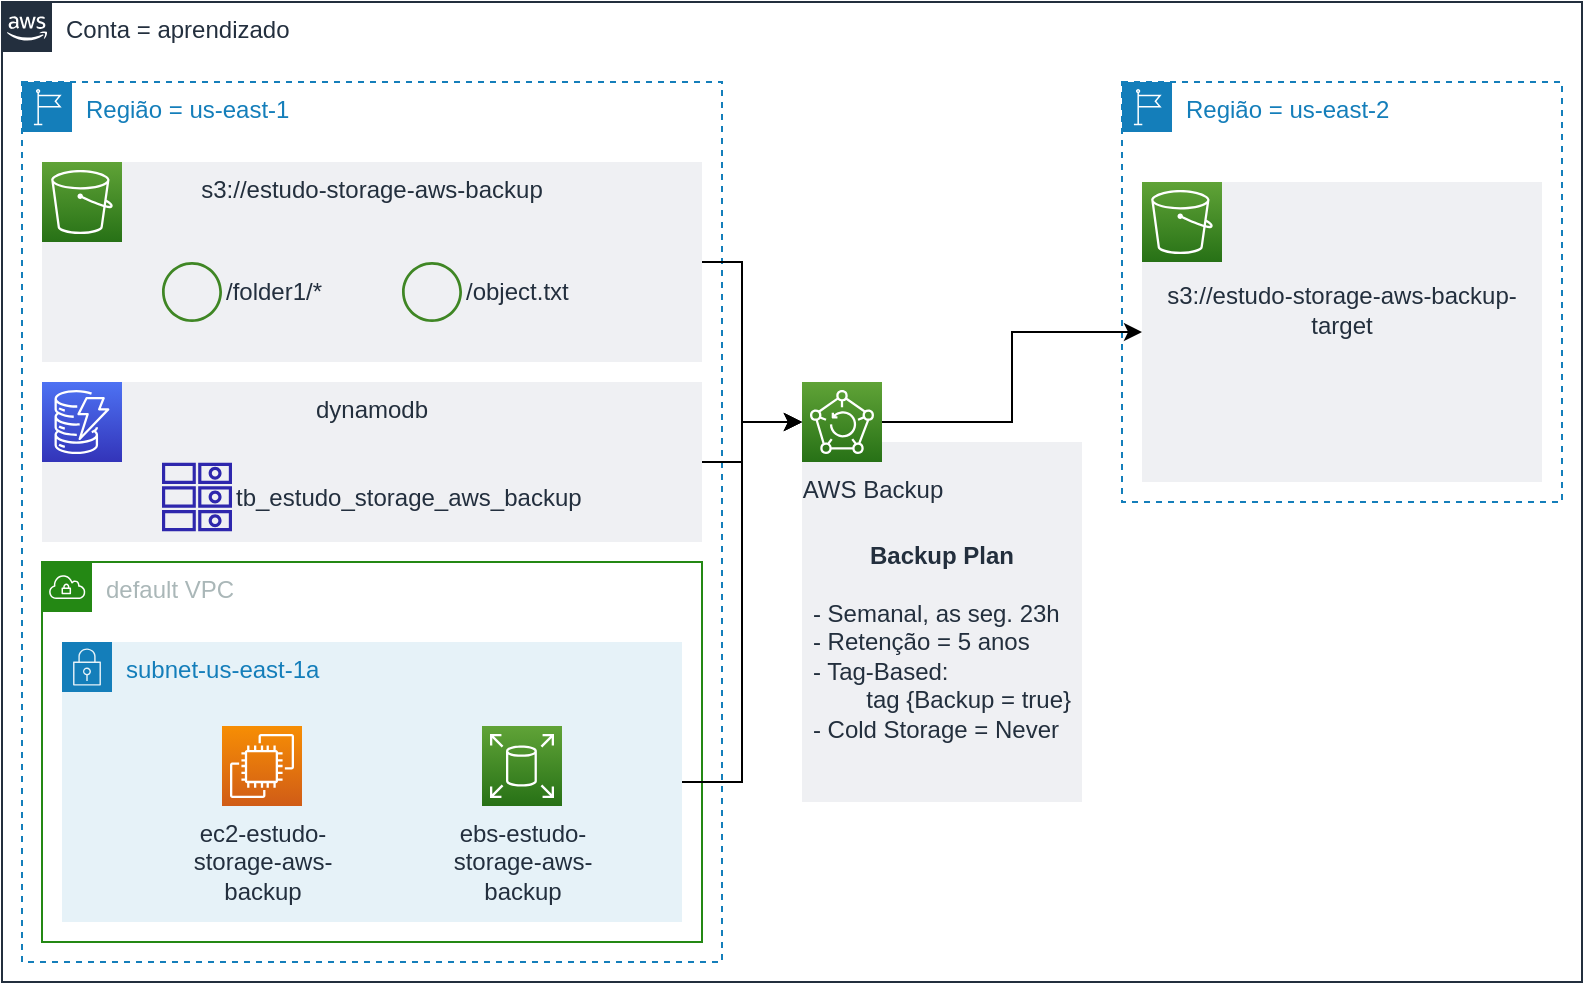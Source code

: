 <mxfile version="21.2.8" type="device">
  <diagram name="Página-1" id="EPKARBnT5kNXInfJXEND">
    <mxGraphModel dx="880" dy="524" grid="1" gridSize="10" guides="1" tooltips="1" connect="1" arrows="1" fold="1" page="1" pageScale="1" pageWidth="827" pageHeight="1169" math="0" shadow="0">
      <root>
        <mxCell id="0" />
        <mxCell id="1" parent="0" />
        <mxCell id="W5AhPbFirdYE660B4pMs-1" value="Conta = aprendizado" style="points=[[0,0],[0.25,0],[0.5,0],[0.75,0],[1,0],[1,0.25],[1,0.5],[1,0.75],[1,1],[0.75,1],[0.5,1],[0.25,1],[0,1],[0,0.75],[0,0.5],[0,0.25]];outlineConnect=0;gradientColor=none;html=1;whiteSpace=wrap;fontSize=12;fontStyle=0;container=1;pointerEvents=0;collapsible=0;recursiveResize=0;shape=mxgraph.aws4.group;grIcon=mxgraph.aws4.group_aws_cloud_alt;strokeColor=#232F3E;fillColor=none;verticalAlign=top;align=left;spacingLeft=30;fontColor=#232F3E;dashed=0;" vertex="1" parent="1">
          <mxGeometry x="10" y="10" width="790" height="490" as="geometry" />
        </mxCell>
        <mxCell id="W5AhPbFirdYE660B4pMs-2" value="Região = us-east-1" style="points=[[0,0],[0.25,0],[0.5,0],[0.75,0],[1,0],[1,0.25],[1,0.5],[1,0.75],[1,1],[0.75,1],[0.5,1],[0.25,1],[0,1],[0,0.75],[0,0.5],[0,0.25]];outlineConnect=0;gradientColor=none;html=1;whiteSpace=wrap;fontSize=12;fontStyle=0;container=1;pointerEvents=0;collapsible=0;recursiveResize=0;shape=mxgraph.aws4.group;grIcon=mxgraph.aws4.group_region;strokeColor=#147EBA;fillColor=none;verticalAlign=top;align=left;spacingLeft=30;fontColor=#147EBA;dashed=1;" vertex="1" parent="W5AhPbFirdYE660B4pMs-1">
          <mxGeometry x="10" y="40" width="350" height="440" as="geometry" />
        </mxCell>
        <mxCell id="W5AhPbFirdYE660B4pMs-4" value="s3://estudo-storage-aws-backup" style="fillColor=#EFF0F3;strokeColor=none;dashed=0;verticalAlign=top;fontStyle=0;fontColor=#232F3D;whiteSpace=wrap;html=1;" vertex="1" parent="W5AhPbFirdYE660B4pMs-2">
          <mxGeometry x="10" y="40" width="330" height="100" as="geometry" />
        </mxCell>
        <mxCell id="W5AhPbFirdYE660B4pMs-3" value="" style="sketch=0;points=[[0,0,0],[0.25,0,0],[0.5,0,0],[0.75,0,0],[1,0,0],[0,1,0],[0.25,1,0],[0.5,1,0],[0.75,1,0],[1,1,0],[0,0.25,0],[0,0.5,0],[0,0.75,0],[1,0.25,0],[1,0.5,0],[1,0.75,0]];outlineConnect=0;fontColor=#232F3E;gradientColor=#60A337;gradientDirection=north;fillColor=#277116;strokeColor=#ffffff;dashed=0;verticalLabelPosition=bottom;verticalAlign=top;align=center;html=1;fontSize=12;fontStyle=0;aspect=fixed;shape=mxgraph.aws4.resourceIcon;resIcon=mxgraph.aws4.s3;" vertex="1" parent="W5AhPbFirdYE660B4pMs-2">
          <mxGeometry x="10" y="40" width="40" height="40" as="geometry" />
        </mxCell>
        <mxCell id="W5AhPbFirdYE660B4pMs-5" value="/folder1/*" style="sketch=0;outlineConnect=0;fontColor=#232F3E;gradientColor=none;fillColor=#3F8624;strokeColor=none;dashed=0;verticalLabelPosition=middle;verticalAlign=middle;align=left;html=1;fontSize=12;fontStyle=0;aspect=fixed;pointerEvents=1;shape=mxgraph.aws4.object;labelPosition=right;" vertex="1" parent="W5AhPbFirdYE660B4pMs-2">
          <mxGeometry x="70" y="90" width="30" height="30" as="geometry" />
        </mxCell>
        <mxCell id="W5AhPbFirdYE660B4pMs-6" value="/object.txt" style="sketch=0;outlineConnect=0;fontColor=#232F3E;gradientColor=none;fillColor=#3F8624;strokeColor=none;dashed=0;verticalLabelPosition=middle;verticalAlign=middle;align=left;html=1;fontSize=12;fontStyle=0;aspect=fixed;pointerEvents=1;shape=mxgraph.aws4.object;labelPosition=right;" vertex="1" parent="W5AhPbFirdYE660B4pMs-2">
          <mxGeometry x="190" y="90" width="30" height="30" as="geometry" />
        </mxCell>
        <mxCell id="W5AhPbFirdYE660B4pMs-15" value="dynamodb" style="fillColor=#EFF0F3;strokeColor=none;dashed=0;verticalAlign=top;fontStyle=0;fontColor=#232F3D;whiteSpace=wrap;html=1;" vertex="1" parent="W5AhPbFirdYE660B4pMs-2">
          <mxGeometry x="10" y="150" width="330" height="80" as="geometry" />
        </mxCell>
        <mxCell id="W5AhPbFirdYE660B4pMs-16" value="" style="sketch=0;points=[[0,0,0],[0.25,0,0],[0.5,0,0],[0.75,0,0],[1,0,0],[0,1,0],[0.25,1,0],[0.5,1,0],[0.75,1,0],[1,1,0],[0,0.25,0],[0,0.5,0],[0,0.75,0],[1,0.25,0],[1,0.5,0],[1,0.75,0]];outlineConnect=0;fontColor=#232F3E;gradientColor=#4D72F3;gradientDirection=north;fillColor=#3334B9;strokeColor=#ffffff;dashed=0;verticalLabelPosition=bottom;verticalAlign=top;align=center;html=1;fontSize=12;fontStyle=0;aspect=fixed;shape=mxgraph.aws4.resourceIcon;resIcon=mxgraph.aws4.dynamodb;" vertex="1" parent="W5AhPbFirdYE660B4pMs-2">
          <mxGeometry x="10" y="150" width="40" height="40" as="geometry" />
        </mxCell>
        <mxCell id="W5AhPbFirdYE660B4pMs-17" value="tb_estudo_storage_aws_backup" style="sketch=0;outlineConnect=0;fontColor=#232F3E;gradientColor=none;fillColor=#2E27AD;strokeColor=none;dashed=0;verticalLabelPosition=middle;verticalAlign=middle;align=left;html=1;fontSize=12;fontStyle=0;aspect=fixed;pointerEvents=1;shape=mxgraph.aws4.items;labelPosition=right;" vertex="1" parent="W5AhPbFirdYE660B4pMs-2">
          <mxGeometry x="70" y="190" width="35" height="35" as="geometry" />
        </mxCell>
        <mxCell id="W5AhPbFirdYE660B4pMs-19" value="default VPC" style="points=[[0,0],[0.25,0],[0.5,0],[0.75,0],[1,0],[1,0.25],[1,0.5],[1,0.75],[1,1],[0.75,1],[0.5,1],[0.25,1],[0,1],[0,0.75],[0,0.5],[0,0.25]];outlineConnect=0;gradientColor=none;html=1;whiteSpace=wrap;fontSize=12;fontStyle=0;container=1;pointerEvents=0;collapsible=0;recursiveResize=0;shape=mxgraph.aws4.group;grIcon=mxgraph.aws4.group_vpc;strokeColor=#248814;fillColor=none;verticalAlign=top;align=left;spacingLeft=30;fontColor=#AAB7B8;dashed=0;" vertex="1" parent="W5AhPbFirdYE660B4pMs-2">
          <mxGeometry x="10" y="240" width="330" height="190" as="geometry" />
        </mxCell>
        <mxCell id="W5AhPbFirdYE660B4pMs-20" value="subnet-us-east-1a" style="points=[[0,0],[0.25,0],[0.5,0],[0.75,0],[1,0],[1,0.25],[1,0.5],[1,0.75],[1,1],[0.75,1],[0.5,1],[0.25,1],[0,1],[0,0.75],[0,0.5],[0,0.25]];outlineConnect=0;gradientColor=none;html=1;whiteSpace=wrap;fontSize=12;fontStyle=0;container=1;pointerEvents=0;collapsible=0;recursiveResize=0;shape=mxgraph.aws4.group;grIcon=mxgraph.aws4.group_security_group;grStroke=0;strokeColor=#147EBA;fillColor=#E6F2F8;verticalAlign=top;align=left;spacingLeft=30;fontColor=#147EBA;dashed=0;" vertex="1" parent="W5AhPbFirdYE660B4pMs-19">
          <mxGeometry x="10" y="40" width="310" height="140" as="geometry" />
        </mxCell>
        <mxCell id="W5AhPbFirdYE660B4pMs-21" value="ec2-estudo-&lt;br&gt;storage-aws-&lt;br&gt;backup" style="sketch=0;points=[[0,0,0],[0.25,0,0],[0.5,0,0],[0.75,0,0],[1,0,0],[0,1,0],[0.25,1,0],[0.5,1,0],[0.75,1,0],[1,1,0],[0,0.25,0],[0,0.5,0],[0,0.75,0],[1,0.25,0],[1,0.5,0],[1,0.75,0]];outlineConnect=0;fontColor=#232F3E;gradientColor=#F78E04;gradientDirection=north;fillColor=#D05C17;strokeColor=#ffffff;dashed=0;verticalLabelPosition=bottom;verticalAlign=top;align=center;html=1;fontSize=12;fontStyle=0;aspect=fixed;shape=mxgraph.aws4.resourceIcon;resIcon=mxgraph.aws4.ec2;" vertex="1" parent="W5AhPbFirdYE660B4pMs-20">
          <mxGeometry x="80" y="42" width="40" height="40" as="geometry" />
        </mxCell>
        <mxCell id="W5AhPbFirdYE660B4pMs-22" value="ebs-estudo-&lt;br&gt;storage-aws-&lt;br&gt;backup" style="sketch=0;points=[[0,0,0],[0.25,0,0],[0.5,0,0],[0.75,0,0],[1,0,0],[0,1,0],[0.25,1,0],[0.5,1,0],[0.75,1,0],[1,1,0],[0,0.25,0],[0,0.5,0],[0,0.75,0],[1,0.25,0],[1,0.5,0],[1,0.75,0]];outlineConnect=0;fontColor=#232F3E;gradientColor=#60A337;gradientDirection=north;fillColor=#277116;strokeColor=#ffffff;dashed=0;verticalLabelPosition=bottom;verticalAlign=top;align=center;html=1;fontSize=12;fontStyle=0;aspect=fixed;shape=mxgraph.aws4.resourceIcon;resIcon=mxgraph.aws4.elastic_block_store;" vertex="1" parent="W5AhPbFirdYE660B4pMs-20">
          <mxGeometry x="210" y="42" width="40" height="40" as="geometry" />
        </mxCell>
        <mxCell id="W5AhPbFirdYE660B4pMs-7" value="Região = us-east-2" style="points=[[0,0],[0.25,0],[0.5,0],[0.75,0],[1,0],[1,0.25],[1,0.5],[1,0.75],[1,1],[0.75,1],[0.5,1],[0.25,1],[0,1],[0,0.75],[0,0.5],[0,0.25]];outlineConnect=0;gradientColor=none;html=1;whiteSpace=wrap;fontSize=12;fontStyle=0;container=1;pointerEvents=0;collapsible=0;recursiveResize=0;shape=mxgraph.aws4.group;grIcon=mxgraph.aws4.group_region;strokeColor=#147EBA;fillColor=none;verticalAlign=top;align=left;spacingLeft=30;fontColor=#147EBA;dashed=1;" vertex="1" parent="W5AhPbFirdYE660B4pMs-1">
          <mxGeometry x="560" y="40" width="220" height="210" as="geometry" />
        </mxCell>
        <mxCell id="W5AhPbFirdYE660B4pMs-13" value="&lt;br&gt;&lt;br&gt;&lt;br&gt;&lt;b&gt;Backup Plan&lt;br&gt;&lt;/b&gt;&lt;br&gt;&lt;div style=&quot;text-align: left;&quot;&gt;&lt;span style=&quot;background-color: initial;&quot;&gt;- Semanal, as seg. 23h&lt;/span&gt;&lt;/div&gt;&lt;div style=&quot;text-align: left;&quot;&gt;&lt;span style=&quot;background-color: initial;&quot;&gt;- Retenção = 5 anos&lt;/span&gt;&lt;/div&gt;&lt;div style=&quot;text-align: left;&quot;&gt;&lt;span style=&quot;background-color: initial;&quot;&gt;- Tag-Based:&lt;/span&gt;&lt;/div&gt;&lt;div style=&quot;text-align: left;&quot;&gt;&lt;span style=&quot;background-color: initial;&quot;&gt;&amp;nbsp; &amp;nbsp; &amp;nbsp; &amp;nbsp; tag {Backup = true}&lt;/span&gt;&lt;/div&gt;&lt;div style=&quot;text-align: left;&quot;&gt;&lt;span style=&quot;background-color: initial;&quot;&gt;- Cold Storage = Never&lt;/span&gt;&lt;/div&gt;" style="fillColor=#EFF0F3;strokeColor=none;dashed=0;verticalAlign=top;fontStyle=0;fontColor=#232F3D;whiteSpace=wrap;html=1;" vertex="1" parent="W5AhPbFirdYE660B4pMs-1">
          <mxGeometry x="400" y="220" width="140" height="180" as="geometry" />
        </mxCell>
        <mxCell id="W5AhPbFirdYE660B4pMs-27" style="edgeStyle=orthogonalEdgeStyle;rounded=0;orthogonalLoop=1;jettySize=auto;html=1;" edge="1" parent="W5AhPbFirdYE660B4pMs-1" source="W5AhPbFirdYE660B4pMs-12" target="W5AhPbFirdYE660B4pMs-25">
          <mxGeometry relative="1" as="geometry" />
        </mxCell>
        <mxCell id="W5AhPbFirdYE660B4pMs-12" value="AWS Backup" style="sketch=0;points=[[0,0,0],[0.25,0,0],[0.5,0,0],[0.75,0,0],[1,0,0],[0,1,0],[0.25,1,0],[0.5,1,0],[0.75,1,0],[1,1,0],[0,0.25,0],[0,0.5,0],[0,0.75,0],[1,0.25,0],[1,0.5,0],[1,0.75,0]];outlineConnect=0;fontColor=#232F3E;gradientColor=#60A337;gradientDirection=north;fillColor=#277116;strokeColor=#ffffff;dashed=0;verticalLabelPosition=bottom;verticalAlign=top;align=center;html=1;fontSize=12;fontStyle=0;aspect=fixed;shape=mxgraph.aws4.resourceIcon;resIcon=mxgraph.aws4.backup;spacingRight=-30;" vertex="1" parent="W5AhPbFirdYE660B4pMs-1">
          <mxGeometry x="400" y="190" width="40" height="40" as="geometry" />
        </mxCell>
        <mxCell id="W5AhPbFirdYE660B4pMs-14" style="edgeStyle=orthogonalEdgeStyle;rounded=0;orthogonalLoop=1;jettySize=auto;html=1;entryX=0;entryY=0.5;entryDx=0;entryDy=0;entryPerimeter=0;" edge="1" parent="W5AhPbFirdYE660B4pMs-1" source="W5AhPbFirdYE660B4pMs-4" target="W5AhPbFirdYE660B4pMs-12">
          <mxGeometry relative="1" as="geometry">
            <Array as="points">
              <mxPoint x="370" y="130" />
              <mxPoint x="370" y="210" />
            </Array>
          </mxGeometry>
        </mxCell>
        <mxCell id="W5AhPbFirdYE660B4pMs-18" style="edgeStyle=orthogonalEdgeStyle;rounded=0;orthogonalLoop=1;jettySize=auto;html=1;entryX=0;entryY=0.5;entryDx=0;entryDy=0;entryPerimeter=0;" edge="1" parent="W5AhPbFirdYE660B4pMs-1" source="W5AhPbFirdYE660B4pMs-15" target="W5AhPbFirdYE660B4pMs-12">
          <mxGeometry relative="1" as="geometry">
            <Array as="points">
              <mxPoint x="370" y="230" />
              <mxPoint x="370" y="210" />
            </Array>
          </mxGeometry>
        </mxCell>
        <mxCell id="W5AhPbFirdYE660B4pMs-23" style="edgeStyle=orthogonalEdgeStyle;rounded=0;orthogonalLoop=1;jettySize=auto;html=1;entryX=0;entryY=0.5;entryDx=0;entryDy=0;entryPerimeter=0;" edge="1" parent="W5AhPbFirdYE660B4pMs-1" source="W5AhPbFirdYE660B4pMs-20" target="W5AhPbFirdYE660B4pMs-12">
          <mxGeometry relative="1" as="geometry">
            <Array as="points">
              <mxPoint x="370" y="390" />
              <mxPoint x="370" y="210" />
            </Array>
          </mxGeometry>
        </mxCell>
        <mxCell id="W5AhPbFirdYE660B4pMs-25" value="&lt;br&gt;&lt;br&gt;&lt;br&gt;s3://estudo-storage-aws-backup-target" style="fillColor=#EFF0F3;strokeColor=none;dashed=0;verticalAlign=top;fontStyle=0;fontColor=#232F3D;whiteSpace=wrap;html=1;" vertex="1" parent="W5AhPbFirdYE660B4pMs-1">
          <mxGeometry x="570" y="90" width="200" height="150" as="geometry" />
        </mxCell>
        <mxCell id="W5AhPbFirdYE660B4pMs-26" value="" style="sketch=0;points=[[0,0,0],[0.25,0,0],[0.5,0,0],[0.75,0,0],[1,0,0],[0,1,0],[0.25,1,0],[0.5,1,0],[0.75,1,0],[1,1,0],[0,0.25,0],[0,0.5,0],[0,0.75,0],[1,0.25,0],[1,0.5,0],[1,0.75,0]];outlineConnect=0;fontColor=#232F3E;gradientColor=#60A337;gradientDirection=north;fillColor=#277116;strokeColor=#ffffff;dashed=0;verticalLabelPosition=bottom;verticalAlign=top;align=center;html=1;fontSize=12;fontStyle=0;aspect=fixed;shape=mxgraph.aws4.resourceIcon;resIcon=mxgraph.aws4.s3;" vertex="1" parent="W5AhPbFirdYE660B4pMs-1">
          <mxGeometry x="570" y="90" width="40" height="40" as="geometry" />
        </mxCell>
      </root>
    </mxGraphModel>
  </diagram>
</mxfile>
